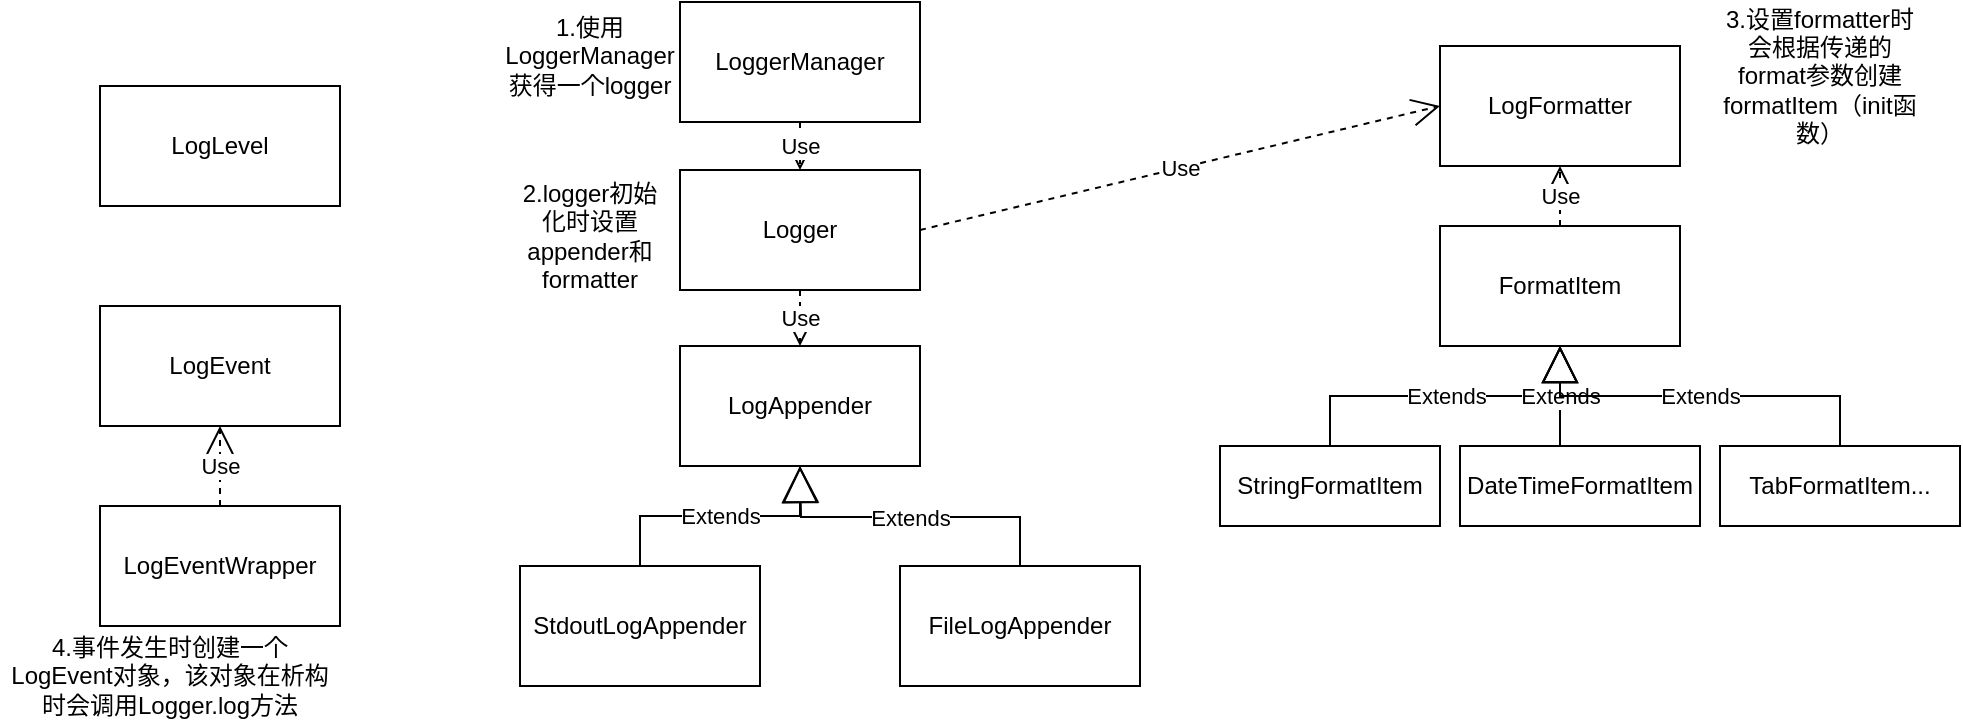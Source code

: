 <mxfile version="24.0.7" type="github">
  <diagram name="第 1 页" id="zA73b5mzPIkbRHoxlWGf">
    <mxGraphModel dx="910" dy="490" grid="1" gridSize="10" guides="1" tooltips="1" connect="1" arrows="1" fold="1" page="1" pageScale="1" pageWidth="827" pageHeight="1169" math="0" shadow="0">
      <root>
        <mxCell id="0" />
        <mxCell id="1" parent="0" />
        <mxCell id="esbTOw2XiDLr5rkifYrj-1" value="LogLevel" style="rounded=0;whiteSpace=wrap;html=1;" vertex="1" parent="1">
          <mxGeometry x="70" y="60" width="120" height="60" as="geometry" />
        </mxCell>
        <mxCell id="esbTOw2XiDLr5rkifYrj-2" value="Logger" style="rounded=0;whiteSpace=wrap;html=1;" vertex="1" parent="1">
          <mxGeometry x="360" y="102" width="120" height="60" as="geometry" />
        </mxCell>
        <mxCell id="esbTOw2XiDLr5rkifYrj-3" value="LogEvent" style="rounded=0;whiteSpace=wrap;html=1;" vertex="1" parent="1">
          <mxGeometry x="70" y="170" width="120" height="60" as="geometry" />
        </mxCell>
        <mxCell id="esbTOw2XiDLr5rkifYrj-4" value="LogEventWrapper" style="rounded=0;whiteSpace=wrap;html=1;" vertex="1" parent="1">
          <mxGeometry x="70" y="270" width="120" height="60" as="geometry" />
        </mxCell>
        <mxCell id="esbTOw2XiDLr5rkifYrj-5" value="LogFormatter" style="rounded=0;whiteSpace=wrap;html=1;" vertex="1" parent="1">
          <mxGeometry x="740" y="40" width="120" height="60" as="geometry" />
        </mxCell>
        <mxCell id="esbTOw2XiDLr5rkifYrj-6" value="FormatItem" style="rounded=0;whiteSpace=wrap;html=1;" vertex="1" parent="1">
          <mxGeometry x="740" y="130" width="120" height="60" as="geometry" />
        </mxCell>
        <mxCell id="esbTOw2XiDLr5rkifYrj-7" value="LogAppender" style="rounded=0;whiteSpace=wrap;html=1;" vertex="1" parent="1">
          <mxGeometry x="360" y="190" width="120" height="60" as="geometry" />
        </mxCell>
        <mxCell id="esbTOw2XiDLr5rkifYrj-8" value="StdoutLogAppender" style="rounded=0;whiteSpace=wrap;html=1;" vertex="1" parent="1">
          <mxGeometry x="280" y="300" width="120" height="60" as="geometry" />
        </mxCell>
        <mxCell id="esbTOw2XiDLr5rkifYrj-9" value="FileLogAppender" style="rounded=0;whiteSpace=wrap;html=1;" vertex="1" parent="1">
          <mxGeometry x="470" y="300" width="120" height="60" as="geometry" />
        </mxCell>
        <mxCell id="esbTOw2XiDLr5rkifYrj-11" value="Extends" style="endArrow=block;endSize=16;endFill=0;html=1;rounded=0;entryX=0.5;entryY=1;entryDx=0;entryDy=0;exitX=0.5;exitY=0;exitDx=0;exitDy=0;edgeStyle=orthogonalEdgeStyle;" edge="1" parent="1" source="esbTOw2XiDLr5rkifYrj-8" target="esbTOw2XiDLr5rkifYrj-7">
          <mxGeometry width="160" relative="1" as="geometry">
            <mxPoint x="300" y="540" as="sourcePoint" />
            <mxPoint x="460" y="540" as="targetPoint" />
          </mxGeometry>
        </mxCell>
        <mxCell id="esbTOw2XiDLr5rkifYrj-13" value="Extends" style="endArrow=block;endSize=16;endFill=0;html=1;rounded=0;exitX=0.5;exitY=0;exitDx=0;exitDy=0;edgeStyle=orthogonalEdgeStyle;" edge="1" parent="1" source="esbTOw2XiDLr5rkifYrj-9">
          <mxGeometry width="160" relative="1" as="geometry">
            <mxPoint x="370" y="410" as="sourcePoint" />
            <mxPoint x="420" y="250" as="targetPoint" />
          </mxGeometry>
        </mxCell>
        <mxCell id="esbTOw2XiDLr5rkifYrj-14" value="LoggerManager" style="rounded=0;whiteSpace=wrap;html=1;" vertex="1" parent="1">
          <mxGeometry x="360" y="18" width="120" height="60" as="geometry" />
        </mxCell>
        <mxCell id="esbTOw2XiDLr5rkifYrj-15" value="Use" style="endArrow=open;endSize=12;dashed=1;html=1;rounded=0;entryX=0.5;entryY=0;entryDx=0;entryDy=0;exitX=0.5;exitY=1;exitDx=0;exitDy=0;" edge="1" parent="1" source="esbTOw2XiDLr5rkifYrj-14" target="esbTOw2XiDLr5rkifYrj-2">
          <mxGeometry width="160" relative="1" as="geometry">
            <mxPoint x="390" y="242" as="sourcePoint" />
            <mxPoint x="550" y="242" as="targetPoint" />
          </mxGeometry>
        </mxCell>
        <mxCell id="esbTOw2XiDLr5rkifYrj-16" value="Use" style="endArrow=open;endSize=12;dashed=1;html=1;rounded=0;entryX=0.5;entryY=1;entryDx=0;entryDy=0;exitX=0.5;exitY=0;exitDx=0;exitDy=0;" edge="1" parent="1" source="esbTOw2XiDLr5rkifYrj-4" target="esbTOw2XiDLr5rkifYrj-3">
          <mxGeometry width="160" relative="1" as="geometry">
            <mxPoint x="230" y="270" as="sourcePoint" />
            <mxPoint x="230" y="230" as="targetPoint" />
          </mxGeometry>
        </mxCell>
        <mxCell id="esbTOw2XiDLr5rkifYrj-18" value="Use" style="endArrow=open;endSize=12;dashed=1;html=1;rounded=0;entryX=0.5;entryY=1;entryDx=0;entryDy=0;exitX=0.5;exitY=0;exitDx=0;exitDy=0;" edge="1" parent="1" source="esbTOw2XiDLr5rkifYrj-6" target="esbTOw2XiDLr5rkifYrj-5">
          <mxGeometry width="160" relative="1" as="geometry">
            <mxPoint x="900" y="120" as="sourcePoint" />
            <mxPoint x="1060" y="120" as="targetPoint" />
          </mxGeometry>
        </mxCell>
        <mxCell id="esbTOw2XiDLr5rkifYrj-19" value="StringFormatItem" style="rounded=0;whiteSpace=wrap;html=1;" vertex="1" parent="1">
          <mxGeometry x="630" y="240" width="110" height="40" as="geometry" />
        </mxCell>
        <mxCell id="esbTOw2XiDLr5rkifYrj-20" value="DateTimeFormatItem" style="rounded=0;whiteSpace=wrap;html=1;" vertex="1" parent="1">
          <mxGeometry x="750" y="240" width="120" height="40" as="geometry" />
        </mxCell>
        <mxCell id="esbTOw2XiDLr5rkifYrj-21" value="TabFormatItem..." style="rounded=0;whiteSpace=wrap;html=1;" vertex="1" parent="1">
          <mxGeometry x="880" y="240" width="120" height="40" as="geometry" />
        </mxCell>
        <mxCell id="esbTOw2XiDLr5rkifYrj-22" value="Extends" style="endArrow=block;endSize=16;endFill=0;html=1;rounded=0;entryX=0.5;entryY=1;entryDx=0;entryDy=0;exitX=0.5;exitY=0;exitDx=0;exitDy=0;edgeStyle=orthogonalEdgeStyle;" edge="1" parent="1" source="esbTOw2XiDLr5rkifYrj-19" target="esbTOw2XiDLr5rkifYrj-6">
          <mxGeometry width="160" relative="1" as="geometry">
            <mxPoint x="710" y="330" as="sourcePoint" />
            <mxPoint x="870" y="330" as="targetPoint" />
          </mxGeometry>
        </mxCell>
        <mxCell id="esbTOw2XiDLr5rkifYrj-23" value="Extends" style="endArrow=block;endSize=16;endFill=0;html=1;rounded=0;entryX=0.5;entryY=1;entryDx=0;entryDy=0;" edge="1" parent="1" target="esbTOw2XiDLr5rkifYrj-6">
          <mxGeometry width="160" relative="1" as="geometry">
            <mxPoint x="800" y="240" as="sourcePoint" />
            <mxPoint x="870" y="340" as="targetPoint" />
          </mxGeometry>
        </mxCell>
        <mxCell id="esbTOw2XiDLr5rkifYrj-24" value="Extends" style="endArrow=block;endSize=16;endFill=0;html=1;rounded=0;entryX=0.5;entryY=1;entryDx=0;entryDy=0;exitX=0.5;exitY=0;exitDx=0;exitDy=0;edgeStyle=orthogonalEdgeStyle;" edge="1" parent="1" source="esbTOw2XiDLr5rkifYrj-21" target="esbTOw2XiDLr5rkifYrj-6">
          <mxGeometry width="160" relative="1" as="geometry">
            <mxPoint x="870" y="480" as="sourcePoint" />
            <mxPoint x="960" y="340" as="targetPoint" />
          </mxGeometry>
        </mxCell>
        <mxCell id="esbTOw2XiDLr5rkifYrj-27" value="Use" style="endArrow=open;endSize=12;dashed=1;html=1;rounded=0;exitX=1;exitY=0.5;exitDx=0;exitDy=0;entryX=0;entryY=0.5;entryDx=0;entryDy=0;" edge="1" parent="1" source="esbTOw2XiDLr5rkifYrj-2" target="esbTOw2XiDLr5rkifYrj-5">
          <mxGeometry width="160" relative="1" as="geometry">
            <mxPoint x="530" y="80" as="sourcePoint" />
            <mxPoint x="690" y="80" as="targetPoint" />
          </mxGeometry>
        </mxCell>
        <mxCell id="esbTOw2XiDLr5rkifYrj-28" value="Use" style="endArrow=open;endSize=12;dashed=1;html=1;rounded=0;exitX=0.5;exitY=1;exitDx=0;exitDy=0;" edge="1" parent="1" source="esbTOw2XiDLr5rkifYrj-2" target="esbTOw2XiDLr5rkifYrj-7">
          <mxGeometry width="160" relative="1" as="geometry">
            <mxPoint x="500" y="190" as="sourcePoint" />
            <mxPoint x="660" y="190" as="targetPoint" />
          </mxGeometry>
        </mxCell>
        <mxCell id="esbTOw2XiDLr5rkifYrj-29" value="1.使用LoggerManager获得一个logger" style="text;html=1;align=center;verticalAlign=middle;whiteSpace=wrap;rounded=0;" vertex="1" parent="1">
          <mxGeometry x="280" y="30" width="70" height="30" as="geometry" />
        </mxCell>
        <mxCell id="esbTOw2XiDLr5rkifYrj-30" value="2.logger初始化时设置appender和formatter" style="text;html=1;align=center;verticalAlign=middle;whiteSpace=wrap;rounded=0;" vertex="1" parent="1">
          <mxGeometry x="280" y="120" width="70" height="30" as="geometry" />
        </mxCell>
        <mxCell id="esbTOw2XiDLr5rkifYrj-31" value="3.设置formatter时会根据传递的format参数创建formatItem（init函数）" style="text;html=1;align=center;verticalAlign=middle;whiteSpace=wrap;rounded=0;" vertex="1" parent="1">
          <mxGeometry x="880" y="40" width="100" height="30" as="geometry" />
        </mxCell>
        <mxCell id="esbTOw2XiDLr5rkifYrj-32" value="4.事件发生时创建一个LogEvent对象，该对象在析构时会调用Logger.log方法" style="text;html=1;align=center;verticalAlign=middle;whiteSpace=wrap;rounded=0;" vertex="1" parent="1">
          <mxGeometry x="20" y="340" width="170" height="30" as="geometry" />
        </mxCell>
      </root>
    </mxGraphModel>
  </diagram>
</mxfile>
